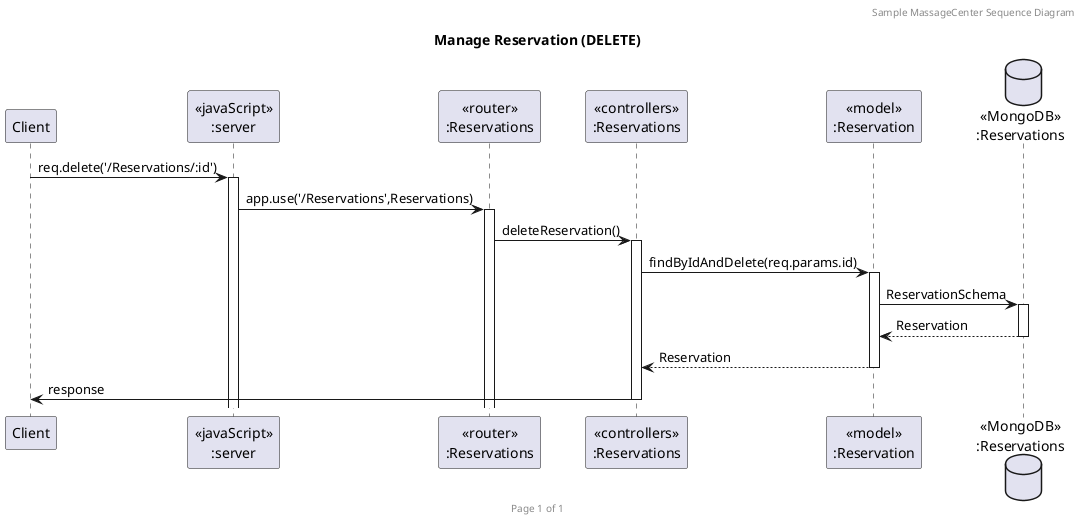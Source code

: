 @startuml Manage Reservation (DELETE)

header Sample MassageCenter Sequence Diagram
footer Page %page% of %lastpage%
title "Manage Reservation (DELETE)"

participant "Client" as client
participant "<<javaScript>>\n:server" as server
participant "<<router>>\n:Reservations" as routerReservations
participant "<<controllers>>\n:Reservations" as controllersReservations
participant "<<model>>\n:Reservation" as modelReservation
database "<<MongoDB>>\n:Reservations" as ReservationsDatabase

client->server ++:req.delete('/Reservations/:id')
server->routerReservations ++:app.use('/Reservations',Reservations)
routerReservations -> controllersReservations ++:deleteReservation()
controllersReservations->modelReservation ++:findByIdAndDelete(req.params.id)
modelReservation ->ReservationsDatabase ++: ReservationSchema
ReservationsDatabase --> modelReservation --: Reservation
controllersReservations <-- modelReservation --: Reservation
controllersReservations ->client --:response

@enduml
